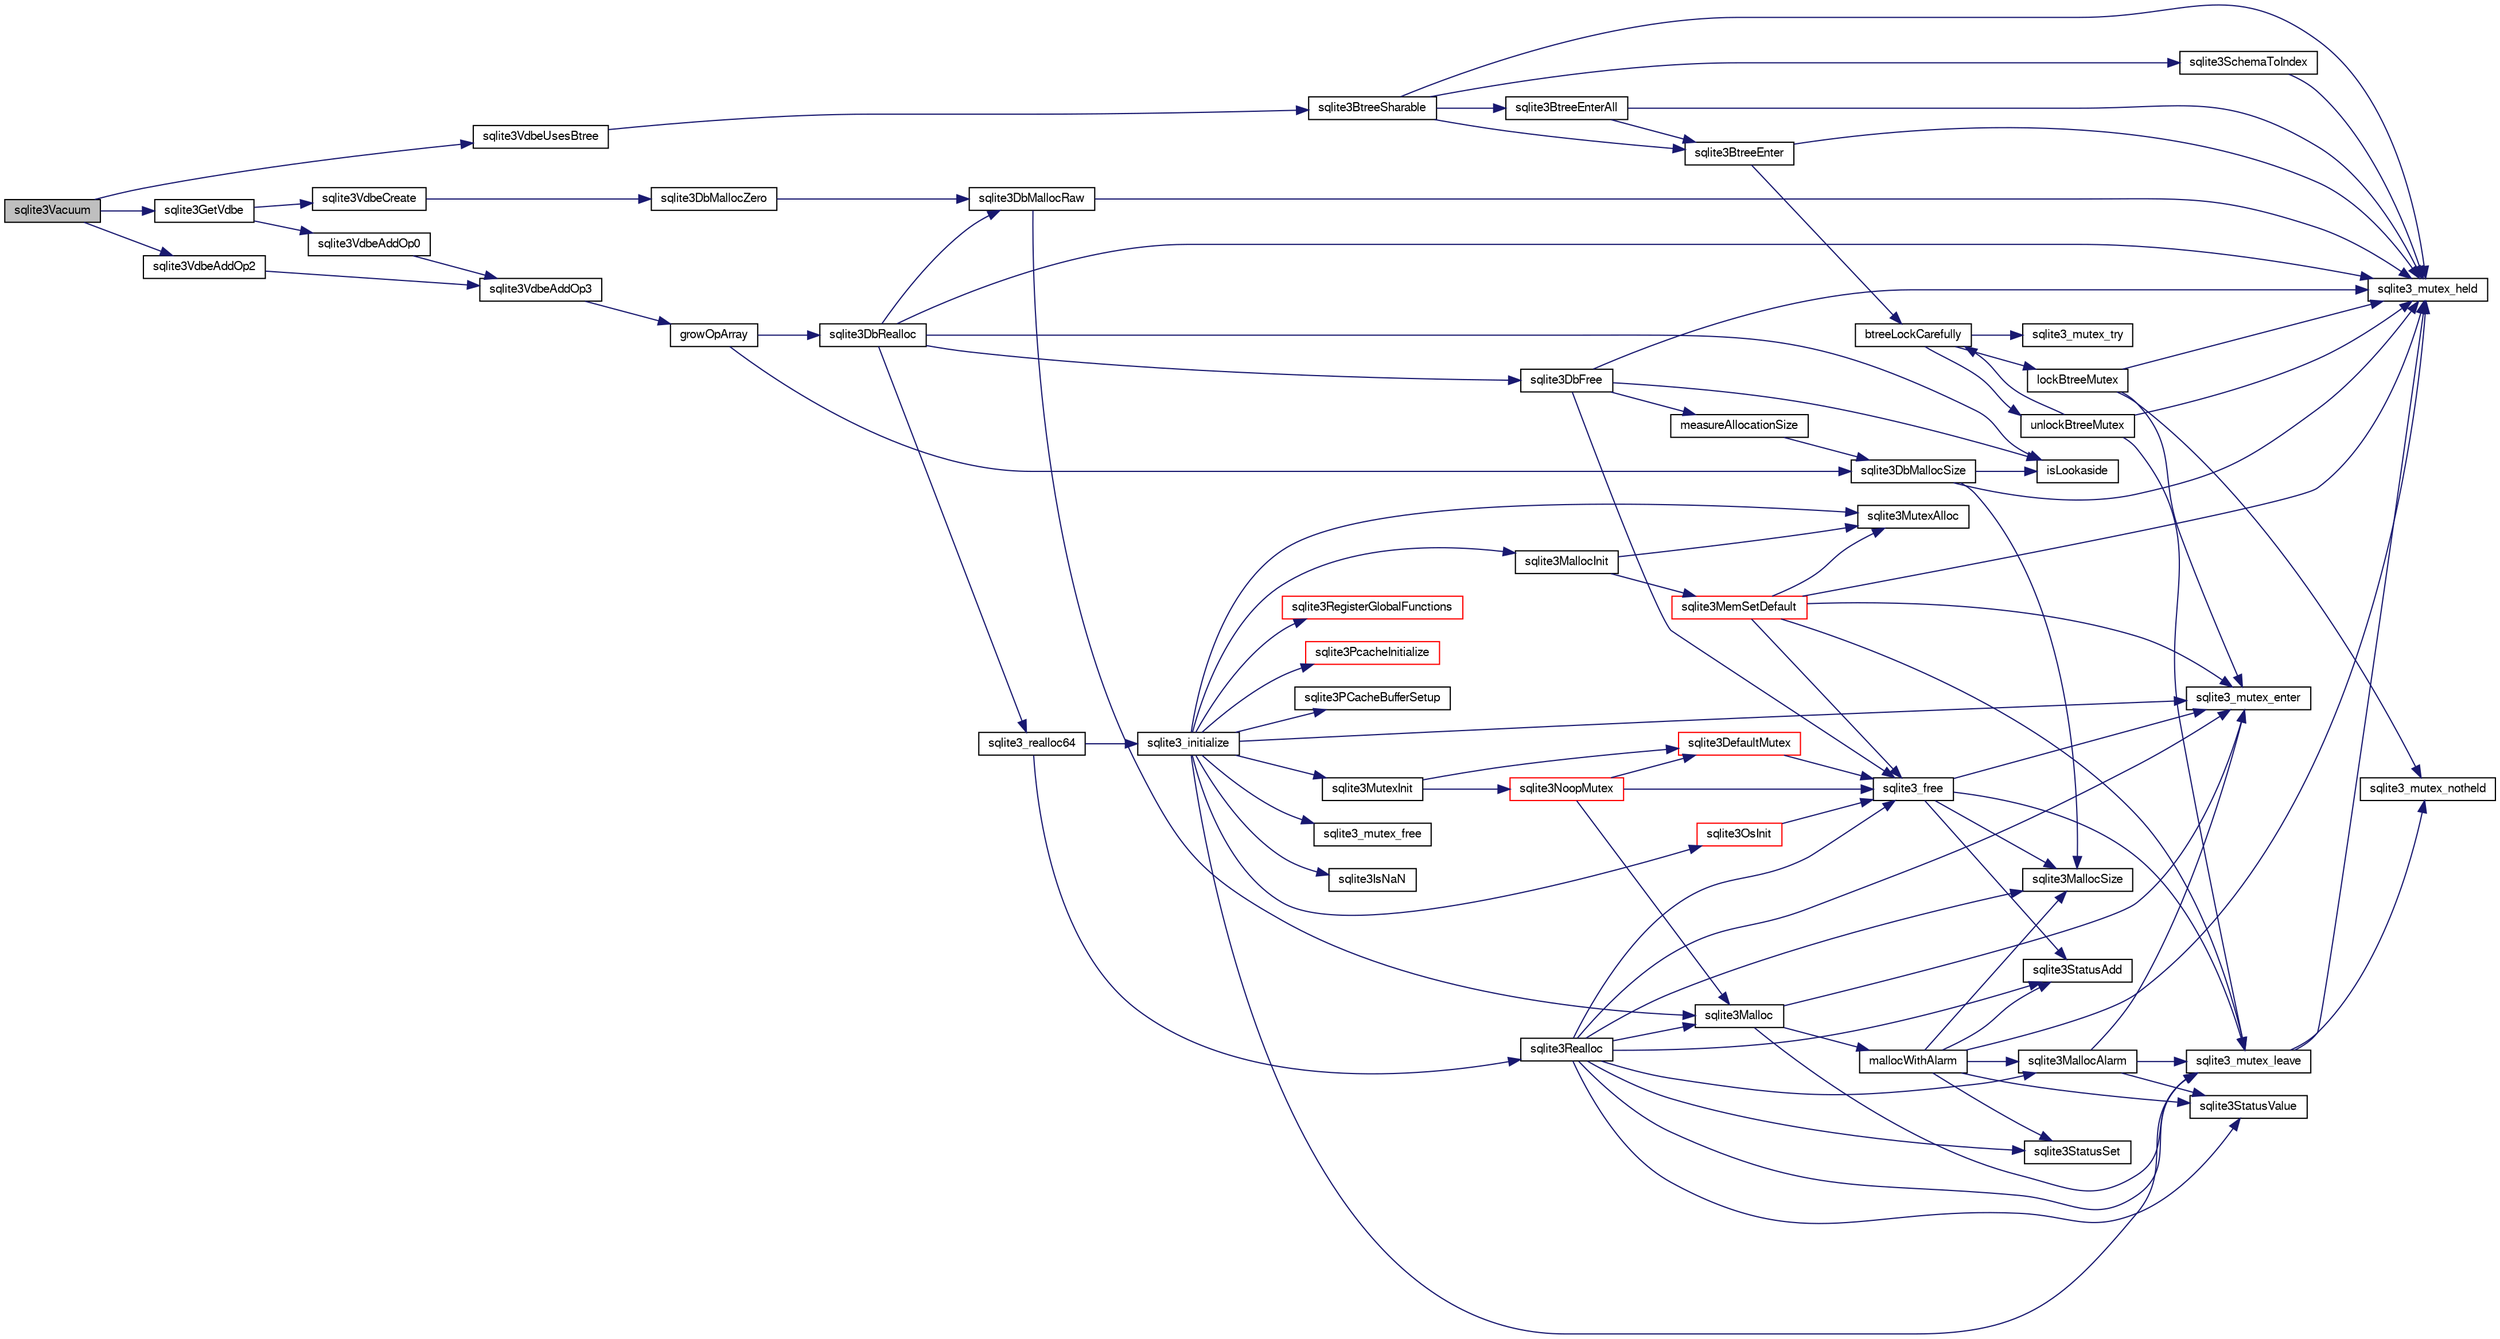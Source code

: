 digraph "sqlite3Vacuum"
{
  edge [fontname="FreeSans",fontsize="10",labelfontname="FreeSans",labelfontsize="10"];
  node [fontname="FreeSans",fontsize="10",shape=record];
  rankdir="LR";
  Node735196 [label="sqlite3Vacuum",height=0.2,width=0.4,color="black", fillcolor="grey75", style="filled", fontcolor="black"];
  Node735196 -> Node735197 [color="midnightblue",fontsize="10",style="solid",fontname="FreeSans"];
  Node735197 [label="sqlite3GetVdbe",height=0.2,width=0.4,color="black", fillcolor="white", style="filled",URL="$sqlite3_8c.html#a76b721dcd00b0587308547594cb6c1f4"];
  Node735197 -> Node735198 [color="midnightblue",fontsize="10",style="solid",fontname="FreeSans"];
  Node735198 [label="sqlite3VdbeCreate",height=0.2,width=0.4,color="black", fillcolor="white", style="filled",URL="$sqlite3_8c.html#a7778fbbc1a7b677f680ce0afc44a88e2"];
  Node735198 -> Node735199 [color="midnightblue",fontsize="10",style="solid",fontname="FreeSans"];
  Node735199 [label="sqlite3DbMallocZero",height=0.2,width=0.4,color="black", fillcolor="white", style="filled",URL="$sqlite3_8c.html#a49cfebac9d6067a03442c92af73f33e4"];
  Node735199 -> Node735200 [color="midnightblue",fontsize="10",style="solid",fontname="FreeSans"];
  Node735200 [label="sqlite3DbMallocRaw",height=0.2,width=0.4,color="black", fillcolor="white", style="filled",URL="$sqlite3_8c.html#abbe8be0cf7175e11ddc3e2218fad924e"];
  Node735200 -> Node735201 [color="midnightblue",fontsize="10",style="solid",fontname="FreeSans"];
  Node735201 [label="sqlite3_mutex_held",height=0.2,width=0.4,color="black", fillcolor="white", style="filled",URL="$sqlite3_8c.html#acf77da68932b6bc163c5e68547ecc3e7"];
  Node735200 -> Node735202 [color="midnightblue",fontsize="10",style="solid",fontname="FreeSans"];
  Node735202 [label="sqlite3Malloc",height=0.2,width=0.4,color="black", fillcolor="white", style="filled",URL="$sqlite3_8c.html#a361a2eaa846b1885f123abe46f5d8b2b"];
  Node735202 -> Node735203 [color="midnightblue",fontsize="10",style="solid",fontname="FreeSans"];
  Node735203 [label="sqlite3_mutex_enter",height=0.2,width=0.4,color="black", fillcolor="white", style="filled",URL="$sqlite3_8c.html#a1c12cde690bd89f104de5cbad12a6bf5"];
  Node735202 -> Node735204 [color="midnightblue",fontsize="10",style="solid",fontname="FreeSans"];
  Node735204 [label="mallocWithAlarm",height=0.2,width=0.4,color="black", fillcolor="white", style="filled",URL="$sqlite3_8c.html#ab070d5cf8e48ec8a6a43cf025d48598b"];
  Node735204 -> Node735201 [color="midnightblue",fontsize="10",style="solid",fontname="FreeSans"];
  Node735204 -> Node735205 [color="midnightblue",fontsize="10",style="solid",fontname="FreeSans"];
  Node735205 [label="sqlite3StatusSet",height=0.2,width=0.4,color="black", fillcolor="white", style="filled",URL="$sqlite3_8c.html#afec7586c01fcb5ea17dc9d7725a589d9"];
  Node735204 -> Node735206 [color="midnightblue",fontsize="10",style="solid",fontname="FreeSans"];
  Node735206 [label="sqlite3StatusValue",height=0.2,width=0.4,color="black", fillcolor="white", style="filled",URL="$sqlite3_8c.html#a30b8ac296c6e200c1fa57708d52c6ef6"];
  Node735204 -> Node735207 [color="midnightblue",fontsize="10",style="solid",fontname="FreeSans"];
  Node735207 [label="sqlite3MallocAlarm",height=0.2,width=0.4,color="black", fillcolor="white", style="filled",URL="$sqlite3_8c.html#ada66988e8471d1198f3219c062377508"];
  Node735207 -> Node735206 [color="midnightblue",fontsize="10",style="solid",fontname="FreeSans"];
  Node735207 -> Node735208 [color="midnightblue",fontsize="10",style="solid",fontname="FreeSans"];
  Node735208 [label="sqlite3_mutex_leave",height=0.2,width=0.4,color="black", fillcolor="white", style="filled",URL="$sqlite3_8c.html#a5838d235601dbd3c1fa993555c6bcc93"];
  Node735208 -> Node735201 [color="midnightblue",fontsize="10",style="solid",fontname="FreeSans"];
  Node735208 -> Node735209 [color="midnightblue",fontsize="10",style="solid",fontname="FreeSans"];
  Node735209 [label="sqlite3_mutex_notheld",height=0.2,width=0.4,color="black", fillcolor="white", style="filled",URL="$sqlite3_8c.html#a83967c837c1c000d3b5adcfaa688f5dc"];
  Node735207 -> Node735203 [color="midnightblue",fontsize="10",style="solid",fontname="FreeSans"];
  Node735204 -> Node735210 [color="midnightblue",fontsize="10",style="solid",fontname="FreeSans"];
  Node735210 [label="sqlite3MallocSize",height=0.2,width=0.4,color="black", fillcolor="white", style="filled",URL="$sqlite3_8c.html#acf5d2a5f35270bafb050bd2def576955"];
  Node735204 -> Node735211 [color="midnightblue",fontsize="10",style="solid",fontname="FreeSans"];
  Node735211 [label="sqlite3StatusAdd",height=0.2,width=0.4,color="black", fillcolor="white", style="filled",URL="$sqlite3_8c.html#afa029f93586aeab4cc85360905dae9cd"];
  Node735202 -> Node735208 [color="midnightblue",fontsize="10",style="solid",fontname="FreeSans"];
  Node735197 -> Node735212 [color="midnightblue",fontsize="10",style="solid",fontname="FreeSans"];
  Node735212 [label="sqlite3VdbeAddOp0",height=0.2,width=0.4,color="black", fillcolor="white", style="filled",URL="$sqlite3_8c.html#a0aefd237fc1d629f3a3d3d454ced408a"];
  Node735212 -> Node735213 [color="midnightblue",fontsize="10",style="solid",fontname="FreeSans"];
  Node735213 [label="sqlite3VdbeAddOp3",height=0.2,width=0.4,color="black", fillcolor="white", style="filled",URL="$sqlite3_8c.html#a29b4560b019211a73e1478cec7468345"];
  Node735213 -> Node735214 [color="midnightblue",fontsize="10",style="solid",fontname="FreeSans"];
  Node735214 [label="growOpArray",height=0.2,width=0.4,color="black", fillcolor="white", style="filled",URL="$sqlite3_8c.html#adb00b9ead01ffe0d757d5a6d0853ada5"];
  Node735214 -> Node735215 [color="midnightblue",fontsize="10",style="solid",fontname="FreeSans"];
  Node735215 [label="sqlite3DbRealloc",height=0.2,width=0.4,color="black", fillcolor="white", style="filled",URL="$sqlite3_8c.html#ae028f4902a9d29bcaf310ff289ee87dc"];
  Node735215 -> Node735201 [color="midnightblue",fontsize="10",style="solid",fontname="FreeSans"];
  Node735215 -> Node735200 [color="midnightblue",fontsize="10",style="solid",fontname="FreeSans"];
  Node735215 -> Node735216 [color="midnightblue",fontsize="10",style="solid",fontname="FreeSans"];
  Node735216 [label="isLookaside",height=0.2,width=0.4,color="black", fillcolor="white", style="filled",URL="$sqlite3_8c.html#a770fa05ff9717b75e16f4d968a77b897"];
  Node735215 -> Node735217 [color="midnightblue",fontsize="10",style="solid",fontname="FreeSans"];
  Node735217 [label="sqlite3DbFree",height=0.2,width=0.4,color="black", fillcolor="white", style="filled",URL="$sqlite3_8c.html#ac70ab821a6607b4a1b909582dc37a069"];
  Node735217 -> Node735201 [color="midnightblue",fontsize="10",style="solid",fontname="FreeSans"];
  Node735217 -> Node735218 [color="midnightblue",fontsize="10",style="solid",fontname="FreeSans"];
  Node735218 [label="measureAllocationSize",height=0.2,width=0.4,color="black", fillcolor="white", style="filled",URL="$sqlite3_8c.html#a45731e644a22fdb756e2b6337224217a"];
  Node735218 -> Node735219 [color="midnightblue",fontsize="10",style="solid",fontname="FreeSans"];
  Node735219 [label="sqlite3DbMallocSize",height=0.2,width=0.4,color="black", fillcolor="white", style="filled",URL="$sqlite3_8c.html#aa397e5a8a03495203a0767abf0a71f86"];
  Node735219 -> Node735210 [color="midnightblue",fontsize="10",style="solid",fontname="FreeSans"];
  Node735219 -> Node735201 [color="midnightblue",fontsize="10",style="solid",fontname="FreeSans"];
  Node735219 -> Node735216 [color="midnightblue",fontsize="10",style="solid",fontname="FreeSans"];
  Node735217 -> Node735216 [color="midnightblue",fontsize="10",style="solid",fontname="FreeSans"];
  Node735217 -> Node735220 [color="midnightblue",fontsize="10",style="solid",fontname="FreeSans"];
  Node735220 [label="sqlite3_free",height=0.2,width=0.4,color="black", fillcolor="white", style="filled",URL="$sqlite3_8c.html#a6552349e36a8a691af5487999ab09519"];
  Node735220 -> Node735203 [color="midnightblue",fontsize="10",style="solid",fontname="FreeSans"];
  Node735220 -> Node735211 [color="midnightblue",fontsize="10",style="solid",fontname="FreeSans"];
  Node735220 -> Node735210 [color="midnightblue",fontsize="10",style="solid",fontname="FreeSans"];
  Node735220 -> Node735208 [color="midnightblue",fontsize="10",style="solid",fontname="FreeSans"];
  Node735215 -> Node735221 [color="midnightblue",fontsize="10",style="solid",fontname="FreeSans"];
  Node735221 [label="sqlite3_realloc64",height=0.2,width=0.4,color="black", fillcolor="white", style="filled",URL="$sqlite3_8c.html#a3765a714077ee547e811034236dc9ecd"];
  Node735221 -> Node735222 [color="midnightblue",fontsize="10",style="solid",fontname="FreeSans"];
  Node735222 [label="sqlite3_initialize",height=0.2,width=0.4,color="black", fillcolor="white", style="filled",URL="$sqlite3_8c.html#ab0c0ee2d5d4cf8b28e9572296a8861df"];
  Node735222 -> Node735223 [color="midnightblue",fontsize="10",style="solid",fontname="FreeSans"];
  Node735223 [label="sqlite3MutexInit",height=0.2,width=0.4,color="black", fillcolor="white", style="filled",URL="$sqlite3_8c.html#a7906afcdd1cdb3d0007eb932398a1158"];
  Node735223 -> Node735224 [color="midnightblue",fontsize="10",style="solid",fontname="FreeSans"];
  Node735224 [label="sqlite3DefaultMutex",height=0.2,width=0.4,color="red", fillcolor="white", style="filled",URL="$sqlite3_8c.html#ac895a71e325f9b2f9b862f737c17aca8"];
  Node735224 -> Node735220 [color="midnightblue",fontsize="10",style="solid",fontname="FreeSans"];
  Node735223 -> Node735233 [color="midnightblue",fontsize="10",style="solid",fontname="FreeSans"];
  Node735233 [label="sqlite3NoopMutex",height=0.2,width=0.4,color="red", fillcolor="white", style="filled",URL="$sqlite3_8c.html#a09742cde9ef371d94f8201d2cdb543e4"];
  Node735233 -> Node735202 [color="midnightblue",fontsize="10",style="solid",fontname="FreeSans"];
  Node735233 -> Node735220 [color="midnightblue",fontsize="10",style="solid",fontname="FreeSans"];
  Node735233 -> Node735224 [color="midnightblue",fontsize="10",style="solid",fontname="FreeSans"];
  Node735222 -> Node735241 [color="midnightblue",fontsize="10",style="solid",fontname="FreeSans"];
  Node735241 [label="sqlite3MutexAlloc",height=0.2,width=0.4,color="black", fillcolor="white", style="filled",URL="$sqlite3_8c.html#a0e3f432ee581f6876b590e7ad7e84e19"];
  Node735222 -> Node735203 [color="midnightblue",fontsize="10",style="solid",fontname="FreeSans"];
  Node735222 -> Node735242 [color="midnightblue",fontsize="10",style="solid",fontname="FreeSans"];
  Node735242 [label="sqlite3MallocInit",height=0.2,width=0.4,color="black", fillcolor="white", style="filled",URL="$sqlite3_8c.html#a9e06f9e7cad0d83ce80ab493c9533552"];
  Node735242 -> Node735243 [color="midnightblue",fontsize="10",style="solid",fontname="FreeSans"];
  Node735243 [label="sqlite3MemSetDefault",height=0.2,width=0.4,color="red", fillcolor="white", style="filled",URL="$sqlite3_8c.html#a162fbfd727e92c5f8f72625b5ff62549"];
  Node735243 -> Node735241 [color="midnightblue",fontsize="10",style="solid",fontname="FreeSans"];
  Node735243 -> Node735203 [color="midnightblue",fontsize="10",style="solid",fontname="FreeSans"];
  Node735243 -> Node735208 [color="midnightblue",fontsize="10",style="solid",fontname="FreeSans"];
  Node735243 -> Node735201 [color="midnightblue",fontsize="10",style="solid",fontname="FreeSans"];
  Node735243 -> Node735220 [color="midnightblue",fontsize="10",style="solid",fontname="FreeSans"];
  Node735242 -> Node735241 [color="midnightblue",fontsize="10",style="solid",fontname="FreeSans"];
  Node735222 -> Node735208 [color="midnightblue",fontsize="10",style="solid",fontname="FreeSans"];
  Node735222 -> Node735330 [color="midnightblue",fontsize="10",style="solid",fontname="FreeSans"];
  Node735330 [label="sqlite3RegisterGlobalFunctions",height=0.2,width=0.4,color="red", fillcolor="white", style="filled",URL="$sqlite3_8c.html#a9f75bd111010f29e1b8d74344473c4ec"];
  Node735222 -> Node735477 [color="midnightblue",fontsize="10",style="solid",fontname="FreeSans"];
  Node735477 [label="sqlite3PcacheInitialize",height=0.2,width=0.4,color="red", fillcolor="white", style="filled",URL="$sqlite3_8c.html#a2902c61ddc88bea002c4d69fe4052b1f"];
  Node735222 -> Node735478 [color="midnightblue",fontsize="10",style="solid",fontname="FreeSans"];
  Node735478 [label="sqlite3OsInit",height=0.2,width=0.4,color="red", fillcolor="white", style="filled",URL="$sqlite3_8c.html#afeaa886fe1ca086a30fd278b1d069762"];
  Node735478 -> Node735220 [color="midnightblue",fontsize="10",style="solid",fontname="FreeSans"];
  Node735222 -> Node735482 [color="midnightblue",fontsize="10",style="solid",fontname="FreeSans"];
  Node735482 [label="sqlite3PCacheBufferSetup",height=0.2,width=0.4,color="black", fillcolor="white", style="filled",URL="$sqlite3_8c.html#ad18a1eebefdfbc4254f473f7b0101937"];
  Node735222 -> Node735483 [color="midnightblue",fontsize="10",style="solid",fontname="FreeSans"];
  Node735483 [label="sqlite3_mutex_free",height=0.2,width=0.4,color="black", fillcolor="white", style="filled",URL="$sqlite3_8c.html#a2db2e72e08f6873afa9c61b0ec726fec"];
  Node735222 -> Node735266 [color="midnightblue",fontsize="10",style="solid",fontname="FreeSans"];
  Node735266 [label="sqlite3IsNaN",height=0.2,width=0.4,color="black", fillcolor="white", style="filled",URL="$sqlite3_8c.html#aed4d78203877c3486765ccbc7feebb50"];
  Node735221 -> Node735255 [color="midnightblue",fontsize="10",style="solid",fontname="FreeSans"];
  Node735255 [label="sqlite3Realloc",height=0.2,width=0.4,color="black", fillcolor="white", style="filled",URL="$sqlite3_8c.html#ad53aefdfc088f622e23ffe838201fe22"];
  Node735255 -> Node735202 [color="midnightblue",fontsize="10",style="solid",fontname="FreeSans"];
  Node735255 -> Node735220 [color="midnightblue",fontsize="10",style="solid",fontname="FreeSans"];
  Node735255 -> Node735210 [color="midnightblue",fontsize="10",style="solid",fontname="FreeSans"];
  Node735255 -> Node735203 [color="midnightblue",fontsize="10",style="solid",fontname="FreeSans"];
  Node735255 -> Node735205 [color="midnightblue",fontsize="10",style="solid",fontname="FreeSans"];
  Node735255 -> Node735206 [color="midnightblue",fontsize="10",style="solid",fontname="FreeSans"];
  Node735255 -> Node735207 [color="midnightblue",fontsize="10",style="solid",fontname="FreeSans"];
  Node735255 -> Node735211 [color="midnightblue",fontsize="10",style="solid",fontname="FreeSans"];
  Node735255 -> Node735208 [color="midnightblue",fontsize="10",style="solid",fontname="FreeSans"];
  Node735214 -> Node735219 [color="midnightblue",fontsize="10",style="solid",fontname="FreeSans"];
  Node735196 -> Node735484 [color="midnightblue",fontsize="10",style="solid",fontname="FreeSans"];
  Node735484 [label="sqlite3VdbeAddOp2",height=0.2,width=0.4,color="black", fillcolor="white", style="filled",URL="$sqlite3_8c.html#ae87204d7b069da19e4db0404c6deaae5"];
  Node735484 -> Node735213 [color="midnightblue",fontsize="10",style="solid",fontname="FreeSans"];
  Node735196 -> Node735485 [color="midnightblue",fontsize="10",style="solid",fontname="FreeSans"];
  Node735485 [label="sqlite3VdbeUsesBtree",height=0.2,width=0.4,color="black", fillcolor="white", style="filled",URL="$sqlite3_8c.html#a95cb3cf0008fee0974865f32442950af"];
  Node735485 -> Node735486 [color="midnightblue",fontsize="10",style="solid",fontname="FreeSans"];
  Node735486 [label="sqlite3BtreeSharable",height=0.2,width=0.4,color="black", fillcolor="white", style="filled",URL="$sqlite3_8c.html#a5b815bbd21dfdfd027b08cf35afa94f6"];
  Node735486 -> Node735201 [color="midnightblue",fontsize="10",style="solid",fontname="FreeSans"];
  Node735486 -> Node735487 [color="midnightblue",fontsize="10",style="solid",fontname="FreeSans"];
  Node735487 [label="sqlite3SchemaToIndex",height=0.2,width=0.4,color="black", fillcolor="white", style="filled",URL="$sqlite3_8c.html#ad9ef77a42022f1f8c8ab71b5761f5134"];
  Node735487 -> Node735201 [color="midnightblue",fontsize="10",style="solid",fontname="FreeSans"];
  Node735486 -> Node735488 [color="midnightblue",fontsize="10",style="solid",fontname="FreeSans"];
  Node735488 [label="sqlite3BtreeEnter",height=0.2,width=0.4,color="black", fillcolor="white", style="filled",URL="$sqlite3_8c.html#afa05d700ca373993fe6b0525b867feff"];
  Node735488 -> Node735201 [color="midnightblue",fontsize="10",style="solid",fontname="FreeSans"];
  Node735488 -> Node735489 [color="midnightblue",fontsize="10",style="solid",fontname="FreeSans"];
  Node735489 [label="btreeLockCarefully",height=0.2,width=0.4,color="black", fillcolor="white", style="filled",URL="$sqlite3_8c.html#a796746b1c1e4d6926960636bd74c79d7"];
  Node735489 -> Node735490 [color="midnightblue",fontsize="10",style="solid",fontname="FreeSans"];
  Node735490 [label="sqlite3_mutex_try",height=0.2,width=0.4,color="black", fillcolor="white", style="filled",URL="$sqlite3_8c.html#a196f84b09bdfda96ae5ae23189be1ec8"];
  Node735489 -> Node735491 [color="midnightblue",fontsize="10",style="solid",fontname="FreeSans"];
  Node735491 [label="unlockBtreeMutex",height=0.2,width=0.4,color="black", fillcolor="white", style="filled",URL="$sqlite3_8c.html#a29bc7d1c753dfa2af9fb296b7dc19a4a"];
  Node735491 -> Node735201 [color="midnightblue",fontsize="10",style="solid",fontname="FreeSans"];
  Node735491 -> Node735208 [color="midnightblue",fontsize="10",style="solid",fontname="FreeSans"];
  Node735491 -> Node735489 [color="midnightblue",fontsize="10",style="solid",fontname="FreeSans"];
  Node735489 -> Node735492 [color="midnightblue",fontsize="10",style="solid",fontname="FreeSans"];
  Node735492 [label="lockBtreeMutex",height=0.2,width=0.4,color="black", fillcolor="white", style="filled",URL="$sqlite3_8c.html#ab1714bc62ac8a451c7b17bc53053ca53"];
  Node735492 -> Node735209 [color="midnightblue",fontsize="10",style="solid",fontname="FreeSans"];
  Node735492 -> Node735201 [color="midnightblue",fontsize="10",style="solid",fontname="FreeSans"];
  Node735492 -> Node735203 [color="midnightblue",fontsize="10",style="solid",fontname="FreeSans"];
  Node735486 -> Node735493 [color="midnightblue",fontsize="10",style="solid",fontname="FreeSans"];
  Node735493 [label="sqlite3BtreeEnterAll",height=0.2,width=0.4,color="black", fillcolor="white", style="filled",URL="$sqlite3_8c.html#a7e8c5e623a61d322d3622c3e6202d735"];
  Node735493 -> Node735201 [color="midnightblue",fontsize="10",style="solid",fontname="FreeSans"];
  Node735493 -> Node735488 [color="midnightblue",fontsize="10",style="solid",fontname="FreeSans"];
}

